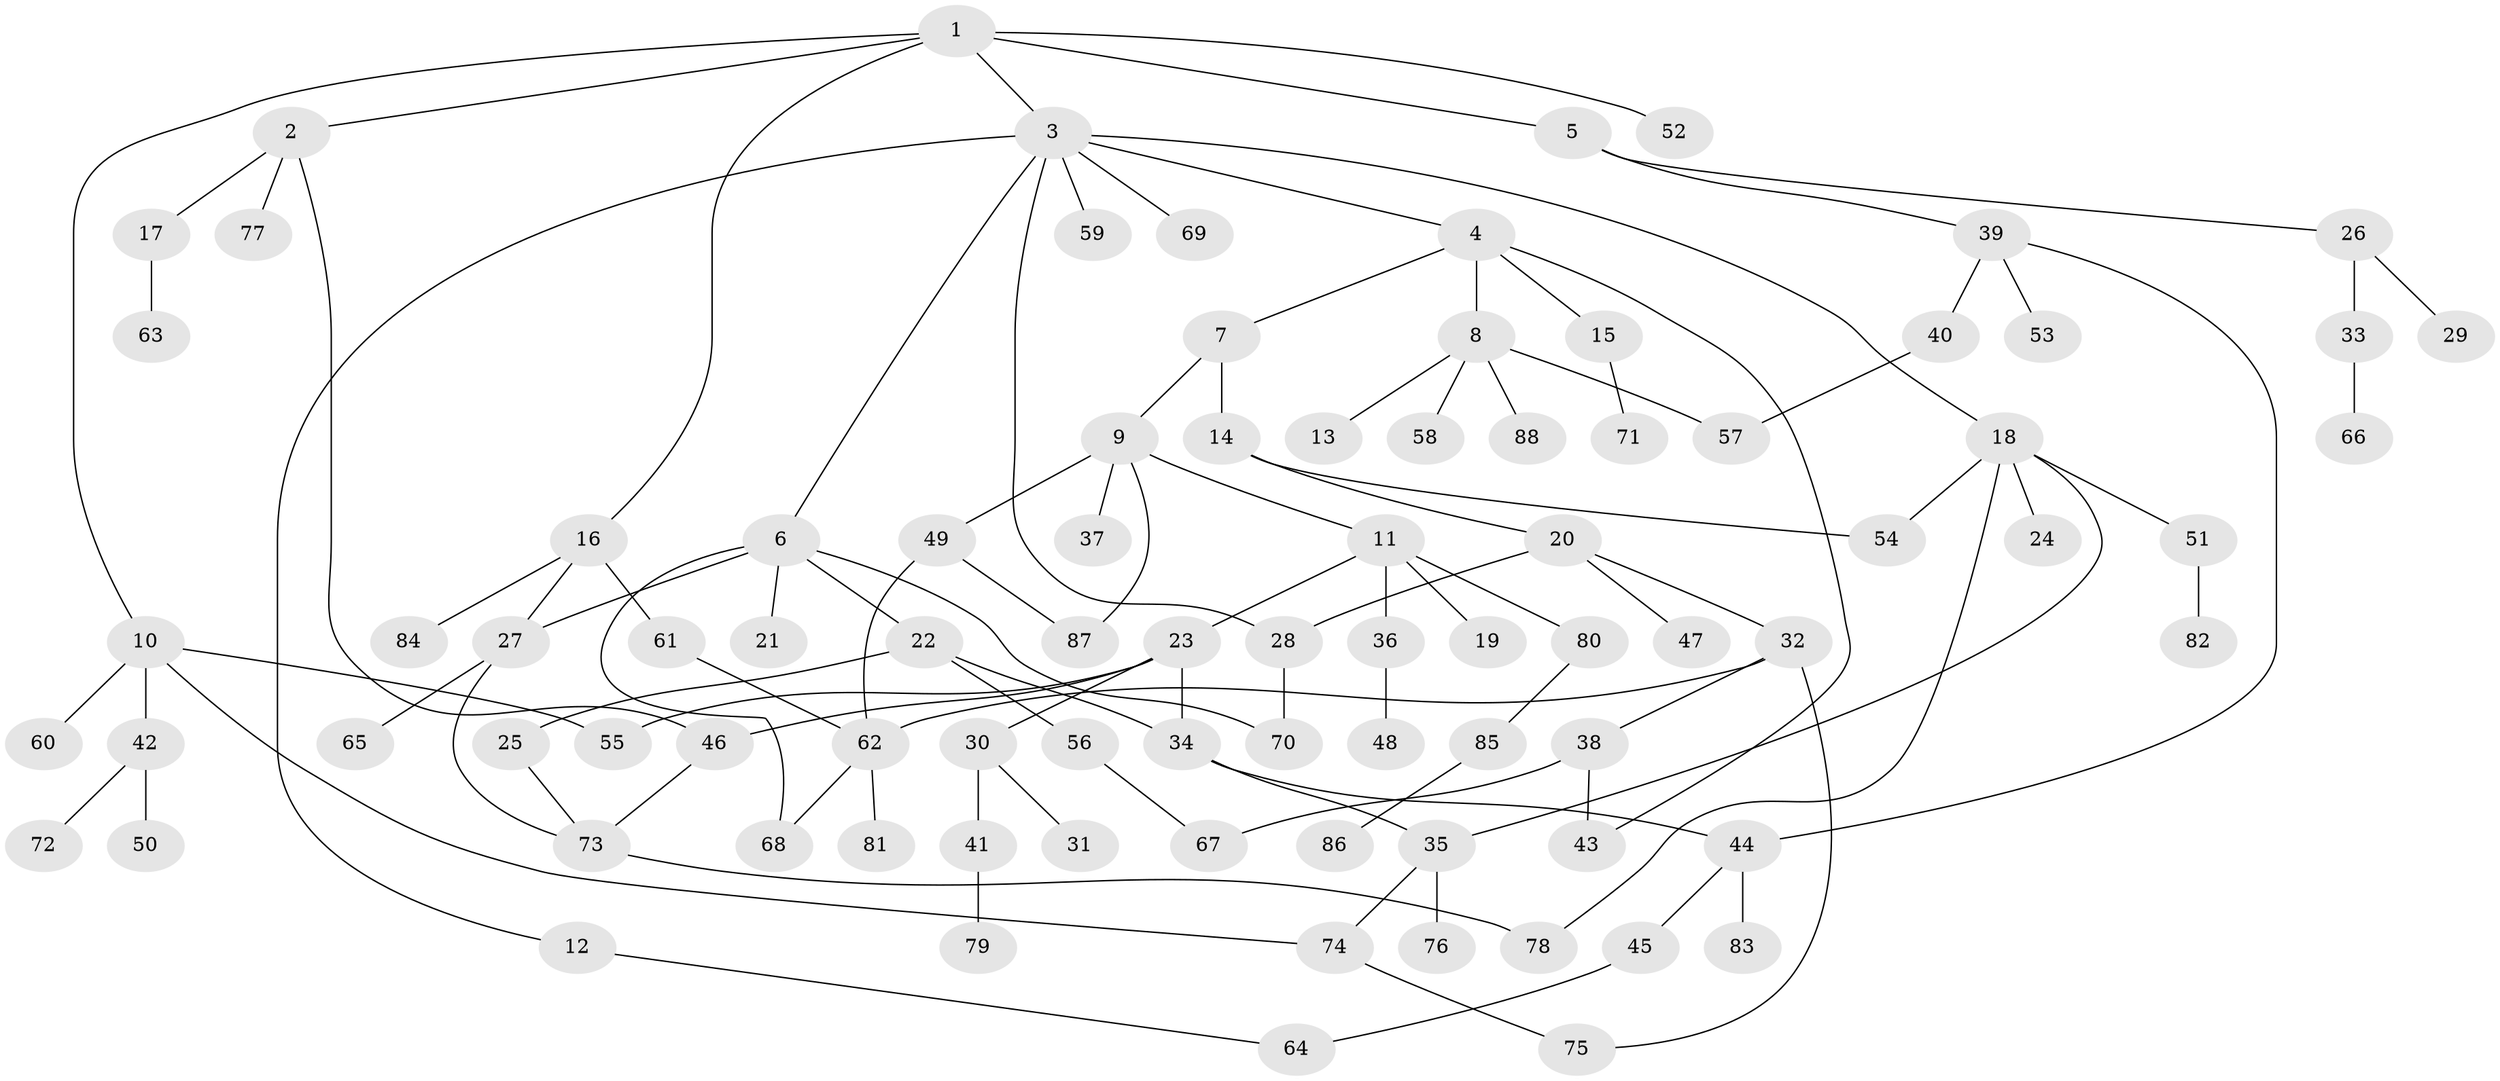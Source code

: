 // coarse degree distribution, {5: 0.11864406779661017, 3: 0.15254237288135594, 8: 0.05084745762711865, 4: 0.05084745762711865, 1: 0.3728813559322034, 2: 0.22033898305084745, 6: 0.03389830508474576}
// Generated by graph-tools (version 1.1) at 2025/23/03/03/25 07:23:32]
// undirected, 88 vertices, 109 edges
graph export_dot {
graph [start="1"]
  node [color=gray90,style=filled];
  1;
  2;
  3;
  4;
  5;
  6;
  7;
  8;
  9;
  10;
  11;
  12;
  13;
  14;
  15;
  16;
  17;
  18;
  19;
  20;
  21;
  22;
  23;
  24;
  25;
  26;
  27;
  28;
  29;
  30;
  31;
  32;
  33;
  34;
  35;
  36;
  37;
  38;
  39;
  40;
  41;
  42;
  43;
  44;
  45;
  46;
  47;
  48;
  49;
  50;
  51;
  52;
  53;
  54;
  55;
  56;
  57;
  58;
  59;
  60;
  61;
  62;
  63;
  64;
  65;
  66;
  67;
  68;
  69;
  70;
  71;
  72;
  73;
  74;
  75;
  76;
  77;
  78;
  79;
  80;
  81;
  82;
  83;
  84;
  85;
  86;
  87;
  88;
  1 -- 2;
  1 -- 3;
  1 -- 5;
  1 -- 10;
  1 -- 16;
  1 -- 52;
  2 -- 17;
  2 -- 77;
  2 -- 46;
  3 -- 4;
  3 -- 6;
  3 -- 12;
  3 -- 18;
  3 -- 28;
  3 -- 59;
  3 -- 69;
  4 -- 7;
  4 -- 8;
  4 -- 15;
  4 -- 43;
  5 -- 26;
  5 -- 39;
  6 -- 21;
  6 -- 22;
  6 -- 27;
  6 -- 70;
  6 -- 68;
  7 -- 9;
  7 -- 14;
  8 -- 13;
  8 -- 58;
  8 -- 88;
  8 -- 57;
  9 -- 11;
  9 -- 37;
  9 -- 49;
  9 -- 87;
  10 -- 42;
  10 -- 60;
  10 -- 74;
  10 -- 55;
  11 -- 19;
  11 -- 23;
  11 -- 36;
  11 -- 80;
  12 -- 64;
  14 -- 20;
  14 -- 54;
  15 -- 71;
  16 -- 61;
  16 -- 84;
  16 -- 27;
  17 -- 63;
  18 -- 24;
  18 -- 51;
  18 -- 54;
  18 -- 78;
  18 -- 35;
  20 -- 32;
  20 -- 47;
  20 -- 28;
  22 -- 25;
  22 -- 56;
  22 -- 34;
  23 -- 30;
  23 -- 34;
  23 -- 46;
  23 -- 55;
  25 -- 73;
  26 -- 29;
  26 -- 33;
  27 -- 65;
  27 -- 73;
  28 -- 70;
  30 -- 31;
  30 -- 41;
  32 -- 38;
  32 -- 75;
  32 -- 62;
  33 -- 66;
  34 -- 35;
  34 -- 44;
  35 -- 74;
  35 -- 76;
  36 -- 48;
  38 -- 43;
  38 -- 67;
  39 -- 40;
  39 -- 53;
  39 -- 44;
  40 -- 57;
  41 -- 79;
  42 -- 50;
  42 -- 72;
  44 -- 45;
  44 -- 83;
  45 -- 64;
  46 -- 73;
  49 -- 62;
  49 -- 87;
  51 -- 82;
  56 -- 67;
  61 -- 62;
  62 -- 68;
  62 -- 81;
  73 -- 78;
  74 -- 75;
  80 -- 85;
  85 -- 86;
}
